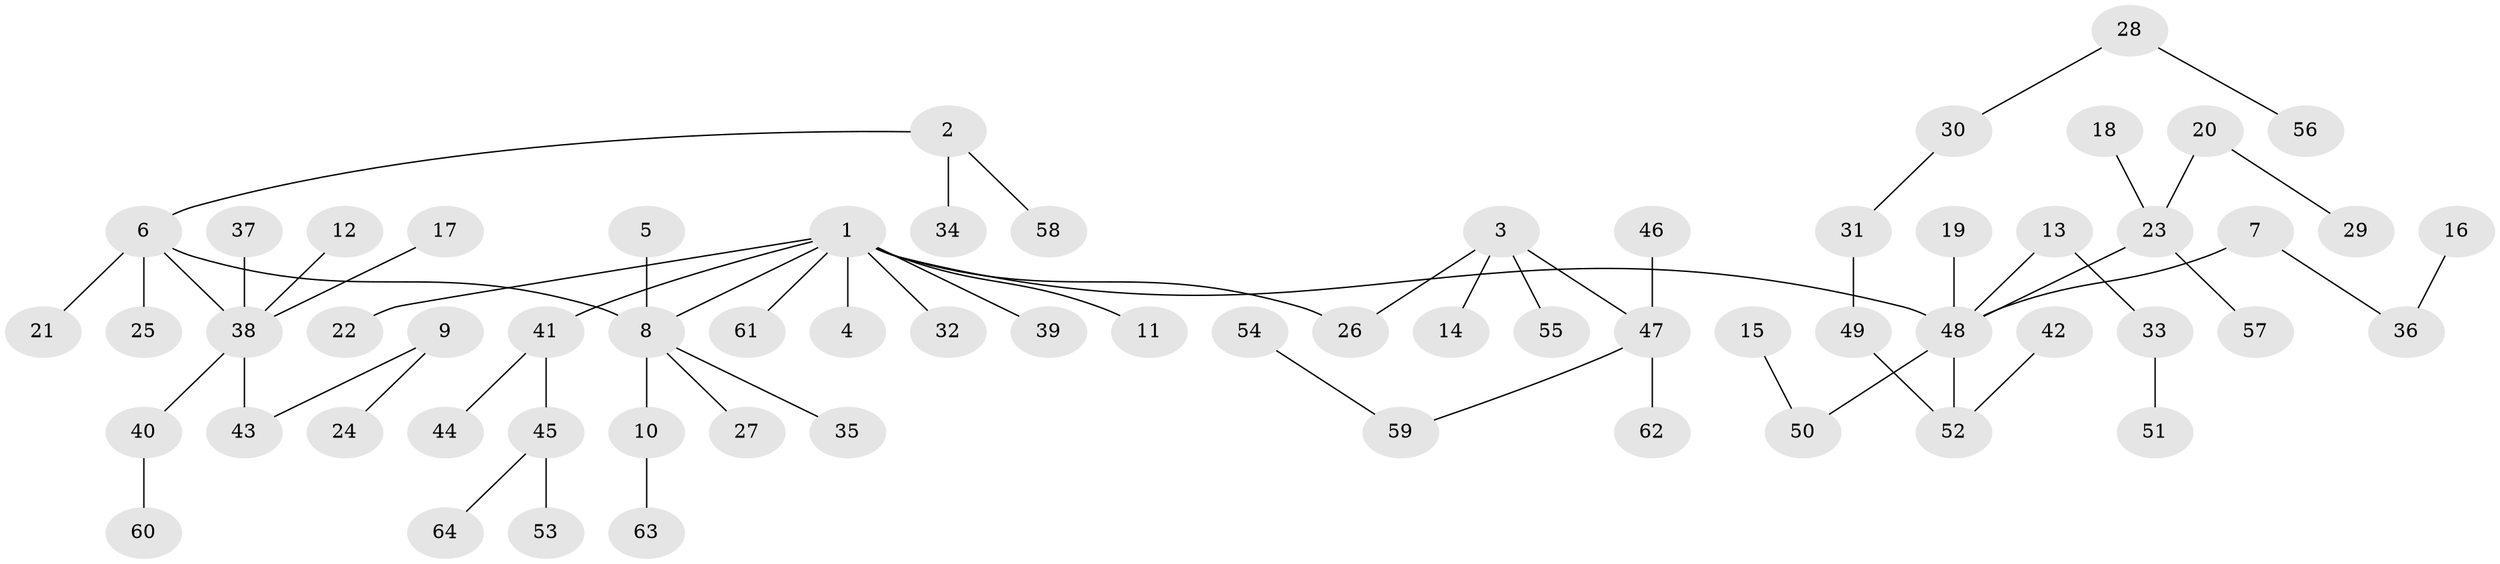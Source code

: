 // original degree distribution, {7: 0.007874015748031496, 6: 0.023622047244094488, 1: 0.5039370078740157, 3: 0.15748031496062992, 5: 0.023622047244094488, 4: 0.03937007874015748, 2: 0.23622047244094488, 8: 0.007874015748031496}
// Generated by graph-tools (version 1.1) at 2025/26/03/09/25 03:26:31]
// undirected, 64 vertices, 63 edges
graph export_dot {
graph [start="1"]
  node [color=gray90,style=filled];
  1;
  2;
  3;
  4;
  5;
  6;
  7;
  8;
  9;
  10;
  11;
  12;
  13;
  14;
  15;
  16;
  17;
  18;
  19;
  20;
  21;
  22;
  23;
  24;
  25;
  26;
  27;
  28;
  29;
  30;
  31;
  32;
  33;
  34;
  35;
  36;
  37;
  38;
  39;
  40;
  41;
  42;
  43;
  44;
  45;
  46;
  47;
  48;
  49;
  50;
  51;
  52;
  53;
  54;
  55;
  56;
  57;
  58;
  59;
  60;
  61;
  62;
  63;
  64;
  1 -- 4 [weight=1.0];
  1 -- 8 [weight=1.0];
  1 -- 11 [weight=1.0];
  1 -- 22 [weight=1.0];
  1 -- 26 [weight=1.0];
  1 -- 32 [weight=1.0];
  1 -- 39 [weight=1.0];
  1 -- 41 [weight=1.0];
  1 -- 48 [weight=1.0];
  1 -- 61 [weight=1.0];
  2 -- 6 [weight=1.0];
  2 -- 34 [weight=1.0];
  2 -- 58 [weight=1.0];
  3 -- 14 [weight=1.0];
  3 -- 26 [weight=1.0];
  3 -- 47 [weight=1.0];
  3 -- 55 [weight=1.0];
  5 -- 8 [weight=1.0];
  6 -- 8 [weight=1.0];
  6 -- 21 [weight=1.0];
  6 -- 25 [weight=1.0];
  6 -- 38 [weight=1.0];
  7 -- 36 [weight=1.0];
  7 -- 48 [weight=1.0];
  8 -- 10 [weight=1.0];
  8 -- 27 [weight=1.0];
  8 -- 35 [weight=1.0];
  9 -- 24 [weight=1.0];
  9 -- 43 [weight=1.0];
  10 -- 63 [weight=1.0];
  12 -- 38 [weight=1.0];
  13 -- 33 [weight=1.0];
  13 -- 48 [weight=1.0];
  15 -- 50 [weight=1.0];
  16 -- 36 [weight=1.0];
  17 -- 38 [weight=1.0];
  18 -- 23 [weight=1.0];
  19 -- 48 [weight=1.0];
  20 -- 23 [weight=1.0];
  20 -- 29 [weight=1.0];
  23 -- 48 [weight=1.0];
  23 -- 57 [weight=1.0];
  28 -- 30 [weight=1.0];
  28 -- 56 [weight=1.0];
  30 -- 31 [weight=1.0];
  31 -- 49 [weight=1.0];
  33 -- 51 [weight=1.0];
  37 -- 38 [weight=1.0];
  38 -- 40 [weight=1.0];
  38 -- 43 [weight=1.0];
  40 -- 60 [weight=1.0];
  41 -- 44 [weight=1.0];
  41 -- 45 [weight=1.0];
  42 -- 52 [weight=1.0];
  45 -- 53 [weight=1.0];
  45 -- 64 [weight=1.0];
  46 -- 47 [weight=1.0];
  47 -- 59 [weight=1.0];
  47 -- 62 [weight=1.0];
  48 -- 50 [weight=1.0];
  48 -- 52 [weight=1.0];
  49 -- 52 [weight=1.0];
  54 -- 59 [weight=1.0];
}
